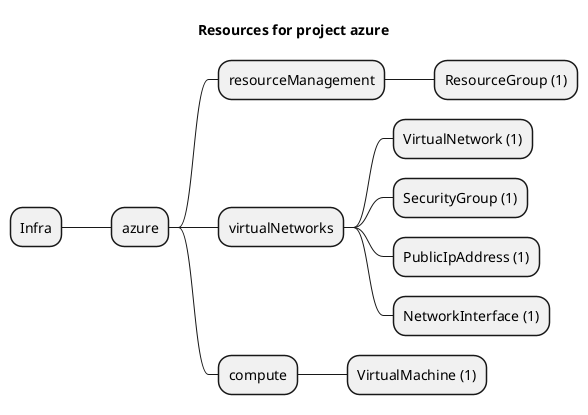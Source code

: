 @startmindmap
title Resources for project azure
skinparam monochrome true
+ Infra
++ azure
+++ resourceManagement
++++ ResourceGroup (1)
+++ virtualNetworks
++++ VirtualNetwork (1)
++++ SecurityGroup (1)
++++ PublicIpAddress (1)
++++ NetworkInterface (1)
+++ compute
++++ VirtualMachine (1)
@endmindmap